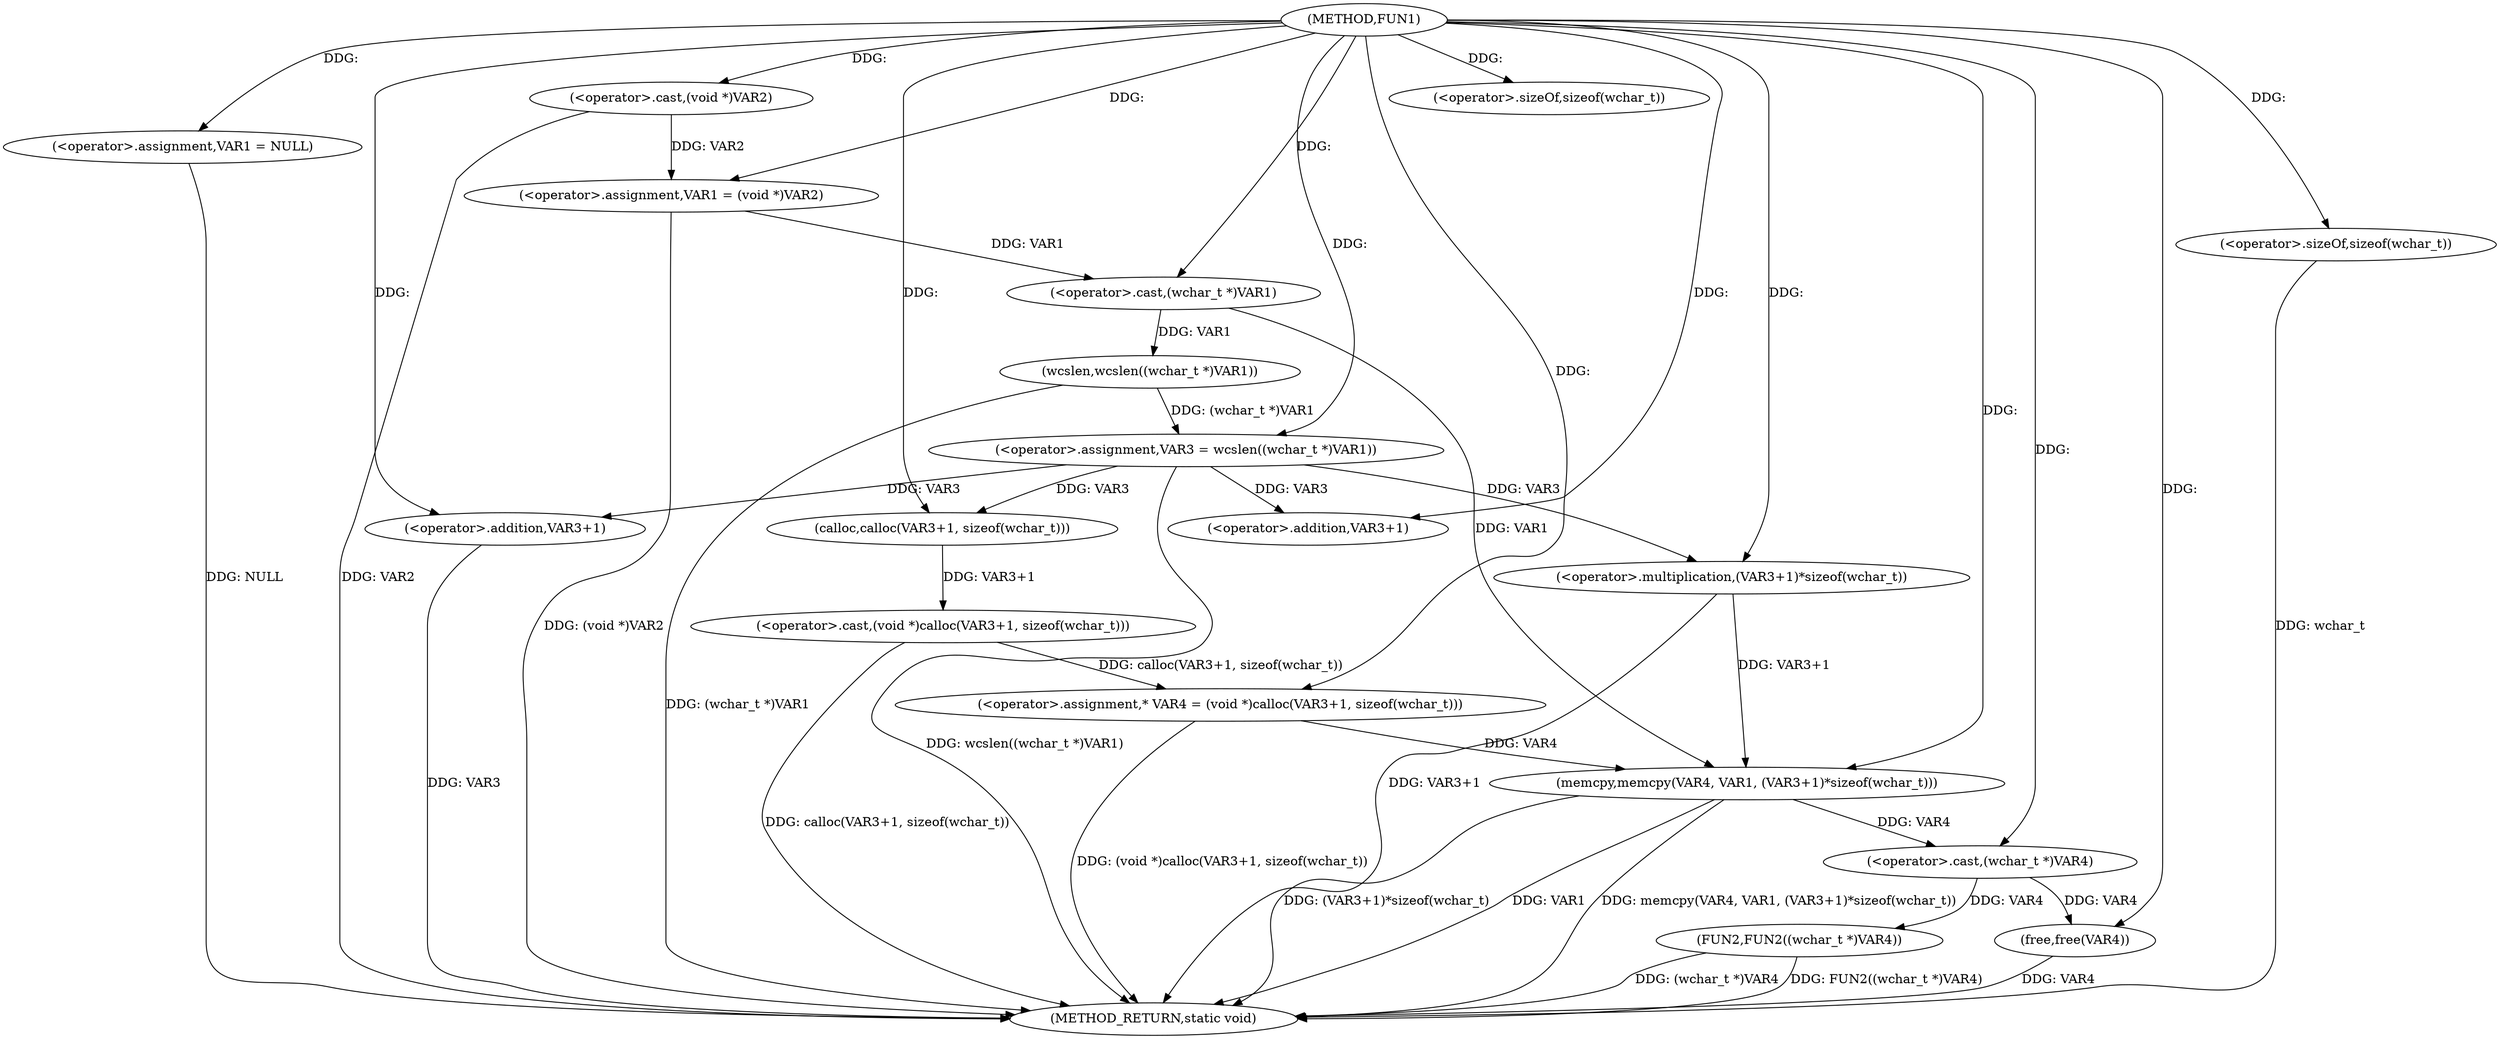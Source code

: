 digraph FUN1 {  
"1000100" [label = "(METHOD,FUN1)" ]
"1000145" [label = "(METHOD_RETURN,static void)" ]
"1000103" [label = "(<operator>.assignment,VAR1 = NULL)" ]
"1000106" [label = "(<operator>.assignment,VAR1 = (void *)VAR2)" ]
"1000108" [label = "(<operator>.cast,(void *)VAR2)" ]
"1000113" [label = "(<operator>.assignment,VAR3 = wcslen((wchar_t *)VAR1))" ]
"1000115" [label = "(wcslen,wcslen((wchar_t *)VAR1))" ]
"1000116" [label = "(<operator>.cast,(wchar_t *)VAR1)" ]
"1000120" [label = "(<operator>.assignment,* VAR4 = (void *)calloc(VAR3+1, sizeof(wchar_t)))" ]
"1000122" [label = "(<operator>.cast,(void *)calloc(VAR3+1, sizeof(wchar_t)))" ]
"1000124" [label = "(calloc,calloc(VAR3+1, sizeof(wchar_t)))" ]
"1000125" [label = "(<operator>.addition,VAR3+1)" ]
"1000128" [label = "(<operator>.sizeOf,sizeof(wchar_t))" ]
"1000130" [label = "(memcpy,memcpy(VAR4, VAR1, (VAR3+1)*sizeof(wchar_t)))" ]
"1000133" [label = "(<operator>.multiplication,(VAR3+1)*sizeof(wchar_t))" ]
"1000134" [label = "(<operator>.addition,VAR3+1)" ]
"1000137" [label = "(<operator>.sizeOf,sizeof(wchar_t))" ]
"1000139" [label = "(FUN2,FUN2((wchar_t *)VAR4))" ]
"1000140" [label = "(<operator>.cast,(wchar_t *)VAR4)" ]
"1000143" [label = "(free,free(VAR4))" ]
  "1000130" -> "1000145"  [ label = "DDG: memcpy(VAR4, VAR1, (VAR3+1)*sizeof(wchar_t))"] 
  "1000106" -> "1000145"  [ label = "DDG: (void *)VAR2"] 
  "1000103" -> "1000145"  [ label = "DDG: NULL"] 
  "1000139" -> "1000145"  [ label = "DDG: (wchar_t *)VAR4"] 
  "1000113" -> "1000145"  [ label = "DDG: wcslen((wchar_t *)VAR1)"] 
  "1000130" -> "1000145"  [ label = "DDG: (VAR3+1)*sizeof(wchar_t)"] 
  "1000137" -> "1000145"  [ label = "DDG: wchar_t"] 
  "1000115" -> "1000145"  [ label = "DDG: (wchar_t *)VAR1"] 
  "1000122" -> "1000145"  [ label = "DDG: calloc(VAR3+1, sizeof(wchar_t))"] 
  "1000130" -> "1000145"  [ label = "DDG: VAR1"] 
  "1000139" -> "1000145"  [ label = "DDG: FUN2((wchar_t *)VAR4)"] 
  "1000143" -> "1000145"  [ label = "DDG: VAR4"] 
  "1000133" -> "1000145"  [ label = "DDG: VAR3+1"] 
  "1000134" -> "1000145"  [ label = "DDG: VAR3"] 
  "1000108" -> "1000145"  [ label = "DDG: VAR2"] 
  "1000120" -> "1000145"  [ label = "DDG: (void *)calloc(VAR3+1, sizeof(wchar_t))"] 
  "1000100" -> "1000103"  [ label = "DDG: "] 
  "1000108" -> "1000106"  [ label = "DDG: VAR2"] 
  "1000100" -> "1000106"  [ label = "DDG: "] 
  "1000100" -> "1000108"  [ label = "DDG: "] 
  "1000115" -> "1000113"  [ label = "DDG: (wchar_t *)VAR1"] 
  "1000100" -> "1000113"  [ label = "DDG: "] 
  "1000116" -> "1000115"  [ label = "DDG: VAR1"] 
  "1000106" -> "1000116"  [ label = "DDG: VAR1"] 
  "1000100" -> "1000116"  [ label = "DDG: "] 
  "1000122" -> "1000120"  [ label = "DDG: calloc(VAR3+1, sizeof(wchar_t))"] 
  "1000100" -> "1000120"  [ label = "DDG: "] 
  "1000124" -> "1000122"  [ label = "DDG: VAR3+1"] 
  "1000113" -> "1000124"  [ label = "DDG: VAR3"] 
  "1000100" -> "1000124"  [ label = "DDG: "] 
  "1000113" -> "1000125"  [ label = "DDG: VAR3"] 
  "1000100" -> "1000125"  [ label = "DDG: "] 
  "1000100" -> "1000128"  [ label = "DDG: "] 
  "1000120" -> "1000130"  [ label = "DDG: VAR4"] 
  "1000100" -> "1000130"  [ label = "DDG: "] 
  "1000116" -> "1000130"  [ label = "DDG: VAR1"] 
  "1000133" -> "1000130"  [ label = "DDG: VAR3+1"] 
  "1000100" -> "1000133"  [ label = "DDG: "] 
  "1000113" -> "1000133"  [ label = "DDG: VAR3"] 
  "1000100" -> "1000134"  [ label = "DDG: "] 
  "1000113" -> "1000134"  [ label = "DDG: VAR3"] 
  "1000100" -> "1000137"  [ label = "DDG: "] 
  "1000140" -> "1000139"  [ label = "DDG: VAR4"] 
  "1000130" -> "1000140"  [ label = "DDG: VAR4"] 
  "1000100" -> "1000140"  [ label = "DDG: "] 
  "1000140" -> "1000143"  [ label = "DDG: VAR4"] 
  "1000100" -> "1000143"  [ label = "DDG: "] 
}

